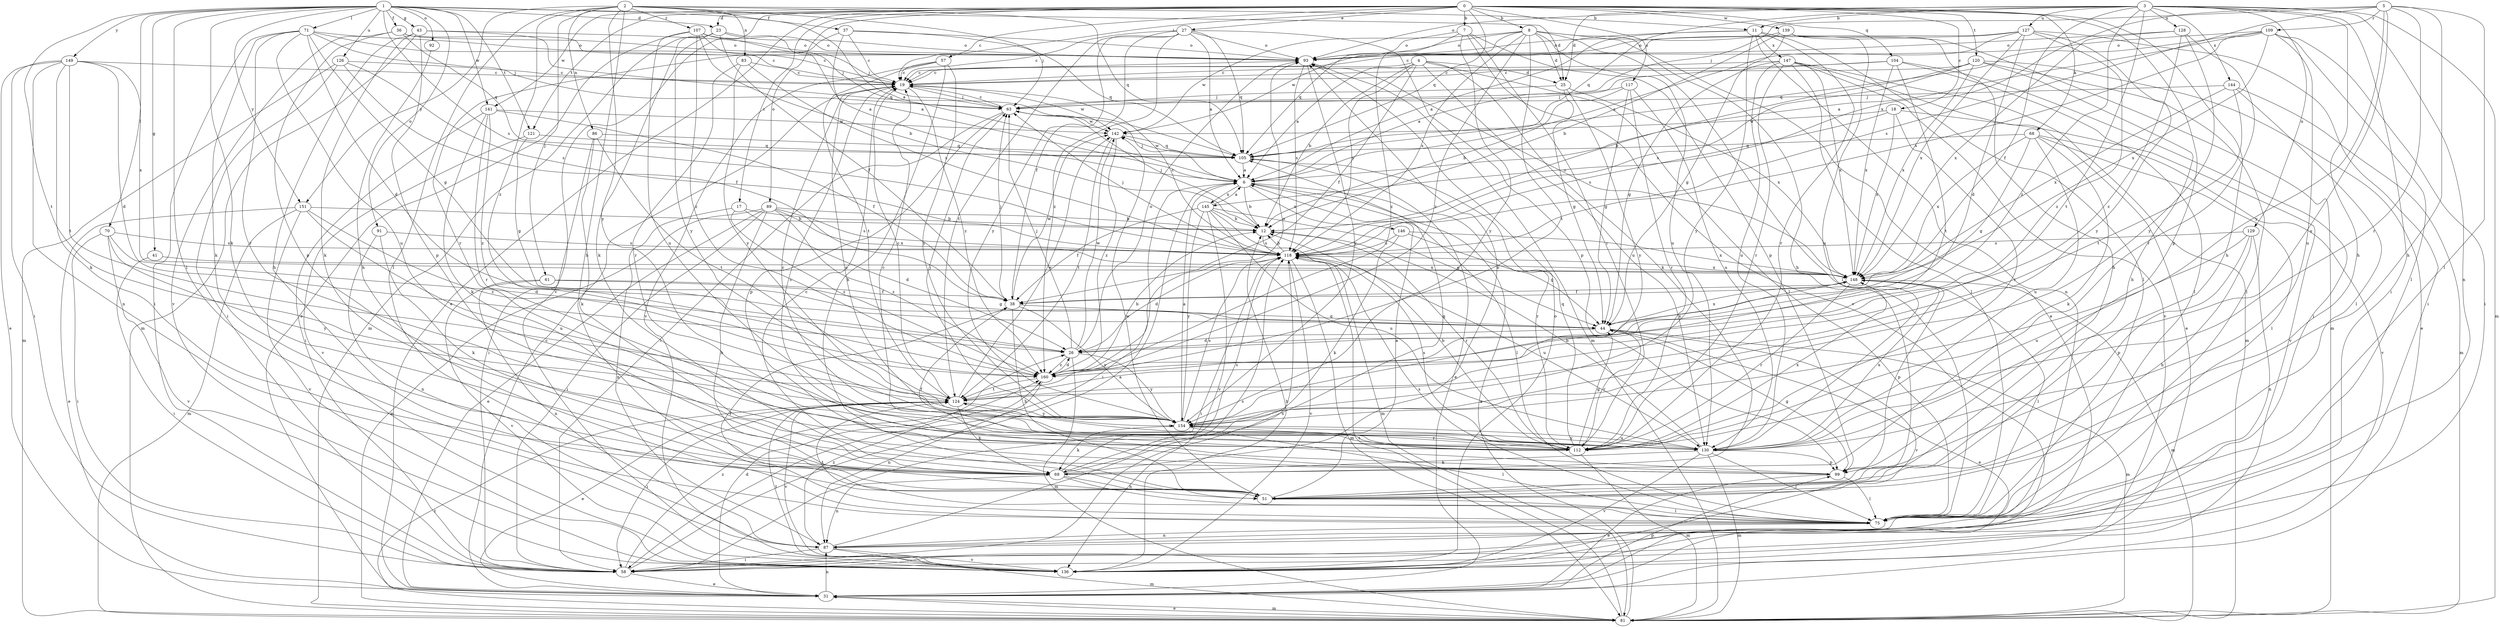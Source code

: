 strict digraph  {
0;
1;
2;
3;
4;
5;
6;
7;
8;
11;
12;
17;
18;
19;
23;
25;
26;
27;
31;
36;
37;
38;
41;
43;
44;
51;
57;
58;
61;
63;
68;
69;
70;
71;
75;
81;
83;
86;
87;
89;
91;
92;
93;
99;
104;
105;
107;
109;
112;
117;
118;
120;
121;
124;
126;
127;
128;
129;
130;
136;
139;
141;
142;
144;
145;
146;
147;
148;
149;
151;
154;
160;
0 -> 7  [label=b];
0 -> 8  [label=b];
0 -> 17  [label=c];
0 -> 18  [label=c];
0 -> 19  [label=c];
0 -> 23  [label=d];
0 -> 27  [label=e];
0 -> 31  [label=e];
0 -> 51  [label=h];
0 -> 57  [label=i];
0 -> 68  [label=k];
0 -> 89  [label=o];
0 -> 99  [label=p];
0 -> 104  [label=q];
0 -> 105  [label=q];
0 -> 117  [label=s];
0 -> 120  [label=t];
0 -> 121  [label=t];
0 -> 136  [label=v];
0 -> 139  [label=w];
0 -> 141  [label=w];
1 -> 23  [label=d];
1 -> 25  [label=d];
1 -> 36  [label=f];
1 -> 37  [label=f];
1 -> 41  [label=g];
1 -> 43  [label=g];
1 -> 69  [label=k];
1 -> 70  [label=l];
1 -> 71  [label=l];
1 -> 75  [label=l];
1 -> 91  [label=o];
1 -> 92  [label=o];
1 -> 118  [label=s];
1 -> 121  [label=t];
1 -> 124  [label=t];
1 -> 126  [label=u];
1 -> 141  [label=w];
1 -> 149  [label=y];
1 -> 151  [label=y];
2 -> 6  [label=a];
2 -> 11  [label=b];
2 -> 51  [label=h];
2 -> 61  [label=j];
2 -> 63  [label=j];
2 -> 75  [label=l];
2 -> 83  [label=n];
2 -> 86  [label=n];
2 -> 105  [label=q];
2 -> 107  [label=r];
2 -> 151  [label=y];
2 -> 154  [label=y];
2 -> 160  [label=z];
3 -> 11  [label=b];
3 -> 25  [label=d];
3 -> 38  [label=f];
3 -> 51  [label=h];
3 -> 58  [label=i];
3 -> 81  [label=m];
3 -> 87  [label=n];
3 -> 93  [label=o];
3 -> 105  [label=q];
3 -> 124  [label=t];
3 -> 127  [label=u];
3 -> 128  [label=u];
3 -> 129  [label=u];
3 -> 144  [label=x];
3 -> 160  [label=z];
4 -> 6  [label=a];
4 -> 12  [label=b];
4 -> 19  [label=c];
4 -> 25  [label=d];
4 -> 38  [label=f];
4 -> 69  [label=k];
4 -> 75  [label=l];
4 -> 118  [label=s];
4 -> 130  [label=u];
5 -> 51  [label=h];
5 -> 63  [label=j];
5 -> 75  [label=l];
5 -> 109  [label=r];
5 -> 112  [label=r];
5 -> 118  [label=s];
5 -> 130  [label=u];
5 -> 145  [label=x];
5 -> 154  [label=y];
6 -> 12  [label=b];
6 -> 58  [label=i];
6 -> 63  [label=j];
6 -> 75  [label=l];
6 -> 112  [label=r];
6 -> 145  [label=x];
6 -> 146  [label=x];
7 -> 93  [label=o];
7 -> 99  [label=p];
7 -> 112  [label=r];
7 -> 136  [label=v];
7 -> 154  [label=y];
7 -> 160  [label=z];
8 -> 25  [label=d];
8 -> 31  [label=e];
8 -> 51  [label=h];
8 -> 75  [label=l];
8 -> 93  [label=o];
8 -> 105  [label=q];
8 -> 118  [label=s];
8 -> 124  [label=t];
8 -> 130  [label=u];
8 -> 142  [label=w];
8 -> 160  [label=z];
11 -> 6  [label=a];
11 -> 75  [label=l];
11 -> 87  [label=n];
11 -> 112  [label=r];
11 -> 142  [label=w];
11 -> 147  [label=x];
11 -> 154  [label=y];
12 -> 63  [label=j];
12 -> 112  [label=r];
12 -> 118  [label=s];
17 -> 12  [label=b];
17 -> 26  [label=d];
17 -> 87  [label=n];
17 -> 160  [label=z];
18 -> 112  [label=r];
18 -> 118  [label=s];
18 -> 136  [label=v];
18 -> 142  [label=w];
18 -> 148  [label=x];
19 -> 63  [label=j];
19 -> 130  [label=u];
19 -> 142  [label=w];
19 -> 160  [label=z];
23 -> 38  [label=f];
23 -> 63  [label=j];
23 -> 69  [label=k];
23 -> 81  [label=m];
23 -> 93  [label=o];
23 -> 154  [label=y];
25 -> 44  [label=g];
25 -> 63  [label=j];
25 -> 148  [label=x];
25 -> 154  [label=y];
26 -> 63  [label=j];
26 -> 81  [label=m];
26 -> 93  [label=o];
26 -> 142  [label=w];
26 -> 148  [label=x];
26 -> 154  [label=y];
26 -> 160  [label=z];
27 -> 6  [label=a];
27 -> 19  [label=c];
27 -> 38  [label=f];
27 -> 93  [label=o];
27 -> 99  [label=p];
27 -> 105  [label=q];
27 -> 124  [label=t];
27 -> 154  [label=y];
27 -> 160  [label=z];
31 -> 19  [label=c];
31 -> 26  [label=d];
31 -> 81  [label=m];
31 -> 87  [label=n];
31 -> 99  [label=p];
36 -> 19  [label=c];
36 -> 93  [label=o];
36 -> 99  [label=p];
36 -> 105  [label=q];
36 -> 136  [label=v];
37 -> 6  [label=a];
37 -> 19  [label=c];
37 -> 93  [label=o];
37 -> 105  [label=q];
37 -> 112  [label=r];
38 -> 44  [label=g];
38 -> 51  [label=h];
38 -> 63  [label=j];
38 -> 142  [label=w];
38 -> 154  [label=y];
41 -> 58  [label=i];
41 -> 148  [label=x];
43 -> 51  [label=h];
43 -> 69  [label=k];
43 -> 81  [label=m];
43 -> 93  [label=o];
43 -> 99  [label=p];
43 -> 105  [label=q];
44 -> 26  [label=d];
44 -> 31  [label=e];
44 -> 81  [label=m];
44 -> 112  [label=r];
44 -> 136  [label=v];
44 -> 148  [label=x];
51 -> 6  [label=a];
51 -> 19  [label=c];
51 -> 75  [label=l];
51 -> 142  [label=w];
57 -> 19  [label=c];
57 -> 51  [label=h];
57 -> 124  [label=t];
57 -> 136  [label=v];
57 -> 154  [label=y];
58 -> 6  [label=a];
58 -> 31  [label=e];
58 -> 118  [label=s];
58 -> 160  [label=z];
61 -> 38  [label=f];
61 -> 44  [label=g];
61 -> 87  [label=n];
61 -> 136  [label=v];
63 -> 19  [label=c];
63 -> 58  [label=i];
63 -> 99  [label=p];
63 -> 142  [label=w];
68 -> 44  [label=g];
68 -> 69  [label=k];
68 -> 75  [label=l];
68 -> 105  [label=q];
68 -> 130  [label=u];
68 -> 136  [label=v];
68 -> 148  [label=x];
69 -> 51  [label=h];
69 -> 75  [label=l];
69 -> 87  [label=n];
69 -> 93  [label=o];
69 -> 105  [label=q];
69 -> 118  [label=s];
70 -> 26  [label=d];
70 -> 58  [label=i];
70 -> 118  [label=s];
70 -> 136  [label=v];
70 -> 154  [label=y];
71 -> 19  [label=c];
71 -> 26  [label=d];
71 -> 44  [label=g];
71 -> 58  [label=i];
71 -> 63  [label=j];
71 -> 69  [label=k];
71 -> 93  [label=o];
71 -> 112  [label=r];
71 -> 130  [label=u];
75 -> 38  [label=f];
75 -> 87  [label=n];
75 -> 118  [label=s];
75 -> 124  [label=t];
81 -> 6  [label=a];
81 -> 31  [label=e];
81 -> 118  [label=s];
81 -> 124  [label=t];
83 -> 19  [label=c];
83 -> 112  [label=r];
83 -> 118  [label=s];
83 -> 154  [label=y];
86 -> 58  [label=i];
86 -> 69  [label=k];
86 -> 105  [label=q];
86 -> 124  [label=t];
87 -> 58  [label=i];
87 -> 81  [label=m];
87 -> 118  [label=s];
87 -> 136  [label=v];
87 -> 160  [label=z];
89 -> 12  [label=b];
89 -> 31  [label=e];
89 -> 51  [label=h];
89 -> 58  [label=i];
89 -> 81  [label=m];
89 -> 118  [label=s];
89 -> 148  [label=x];
89 -> 160  [label=z];
91 -> 69  [label=k];
91 -> 87  [label=n];
91 -> 118  [label=s];
92 -> 51  [label=h];
93 -> 19  [label=c];
93 -> 81  [label=m];
93 -> 118  [label=s];
93 -> 154  [label=y];
99 -> 19  [label=c];
99 -> 31  [label=e];
99 -> 38  [label=f];
99 -> 44  [label=g];
99 -> 75  [label=l];
104 -> 6  [label=a];
104 -> 19  [label=c];
104 -> 58  [label=i];
104 -> 75  [label=l];
104 -> 124  [label=t];
104 -> 148  [label=x];
105 -> 6  [label=a];
105 -> 31  [label=e];
105 -> 142  [label=w];
107 -> 6  [label=a];
107 -> 12  [label=b];
107 -> 31  [label=e];
107 -> 63  [label=j];
107 -> 93  [label=o];
107 -> 130  [label=u];
107 -> 160  [label=z];
109 -> 6  [label=a];
109 -> 58  [label=i];
109 -> 75  [label=l];
109 -> 93  [label=o];
109 -> 105  [label=q];
109 -> 118  [label=s];
109 -> 130  [label=u];
109 -> 148  [label=x];
112 -> 12  [label=b];
112 -> 19  [label=c];
112 -> 44  [label=g];
112 -> 81  [label=m];
112 -> 105  [label=q];
112 -> 118  [label=s];
112 -> 124  [label=t];
112 -> 148  [label=x];
117 -> 12  [label=b];
117 -> 44  [label=g];
117 -> 63  [label=j];
117 -> 112  [label=r];
117 -> 130  [label=u];
118 -> 12  [label=b];
118 -> 19  [label=c];
118 -> 26  [label=d];
118 -> 58  [label=i];
118 -> 63  [label=j];
118 -> 81  [label=m];
118 -> 130  [label=u];
118 -> 136  [label=v];
118 -> 148  [label=x];
120 -> 12  [label=b];
120 -> 19  [label=c];
120 -> 31  [label=e];
120 -> 51  [label=h];
120 -> 75  [label=l];
120 -> 118  [label=s];
120 -> 148  [label=x];
121 -> 44  [label=g];
121 -> 105  [label=q];
121 -> 136  [label=v];
124 -> 19  [label=c];
124 -> 31  [label=e];
124 -> 58  [label=i];
124 -> 69  [label=k];
124 -> 136  [label=v];
124 -> 142  [label=w];
124 -> 154  [label=y];
126 -> 19  [label=c];
126 -> 38  [label=f];
126 -> 58  [label=i];
126 -> 81  [label=m];
126 -> 118  [label=s];
127 -> 6  [label=a];
127 -> 19  [label=c];
127 -> 26  [label=d];
127 -> 58  [label=i];
127 -> 93  [label=o];
127 -> 148  [label=x];
127 -> 154  [label=y];
127 -> 160  [label=z];
128 -> 93  [label=o];
128 -> 112  [label=r];
128 -> 148  [label=x];
128 -> 154  [label=y];
128 -> 160  [label=z];
129 -> 51  [label=h];
129 -> 87  [label=n];
129 -> 99  [label=p];
129 -> 118  [label=s];
129 -> 130  [label=u];
130 -> 12  [label=b];
130 -> 19  [label=c];
130 -> 69  [label=k];
130 -> 75  [label=l];
130 -> 81  [label=m];
130 -> 99  [label=p];
130 -> 136  [label=v];
130 -> 148  [label=x];
130 -> 154  [label=y];
136 -> 12  [label=b];
136 -> 93  [label=o];
136 -> 124  [label=t];
139 -> 12  [label=b];
139 -> 44  [label=g];
139 -> 51  [label=h];
139 -> 81  [label=m];
139 -> 93  [label=o];
139 -> 130  [label=u];
141 -> 38  [label=f];
141 -> 58  [label=i];
141 -> 69  [label=k];
141 -> 112  [label=r];
141 -> 142  [label=w];
141 -> 160  [label=z];
142 -> 105  [label=q];
142 -> 124  [label=t];
142 -> 160  [label=z];
144 -> 63  [label=j];
144 -> 75  [label=l];
144 -> 81  [label=m];
144 -> 124  [label=t];
144 -> 148  [label=x];
145 -> 6  [label=a];
145 -> 12  [label=b];
145 -> 38  [label=f];
145 -> 44  [label=g];
145 -> 81  [label=m];
145 -> 130  [label=u];
145 -> 136  [label=v];
145 -> 154  [label=y];
146 -> 44  [label=g];
146 -> 69  [label=k];
146 -> 118  [label=s];
146 -> 148  [label=x];
147 -> 19  [label=c];
147 -> 31  [label=e];
147 -> 44  [label=g];
147 -> 75  [label=l];
147 -> 81  [label=m];
147 -> 112  [label=r];
147 -> 130  [label=u];
147 -> 136  [label=v];
147 -> 148  [label=x];
148 -> 38  [label=f];
148 -> 75  [label=l];
148 -> 81  [label=m];
148 -> 93  [label=o];
148 -> 99  [label=p];
148 -> 112  [label=r];
149 -> 19  [label=c];
149 -> 26  [label=d];
149 -> 31  [label=e];
149 -> 58  [label=i];
149 -> 69  [label=k];
149 -> 87  [label=n];
149 -> 124  [label=t];
149 -> 148  [label=x];
151 -> 12  [label=b];
151 -> 31  [label=e];
151 -> 81  [label=m];
151 -> 130  [label=u];
151 -> 136  [label=v];
151 -> 160  [label=z];
154 -> 6  [label=a];
154 -> 63  [label=j];
154 -> 69  [label=k];
154 -> 75  [label=l];
154 -> 112  [label=r];
154 -> 118  [label=s];
154 -> 130  [label=u];
160 -> 12  [label=b];
160 -> 26  [label=d];
160 -> 87  [label=n];
160 -> 93  [label=o];
160 -> 124  [label=t];
}
